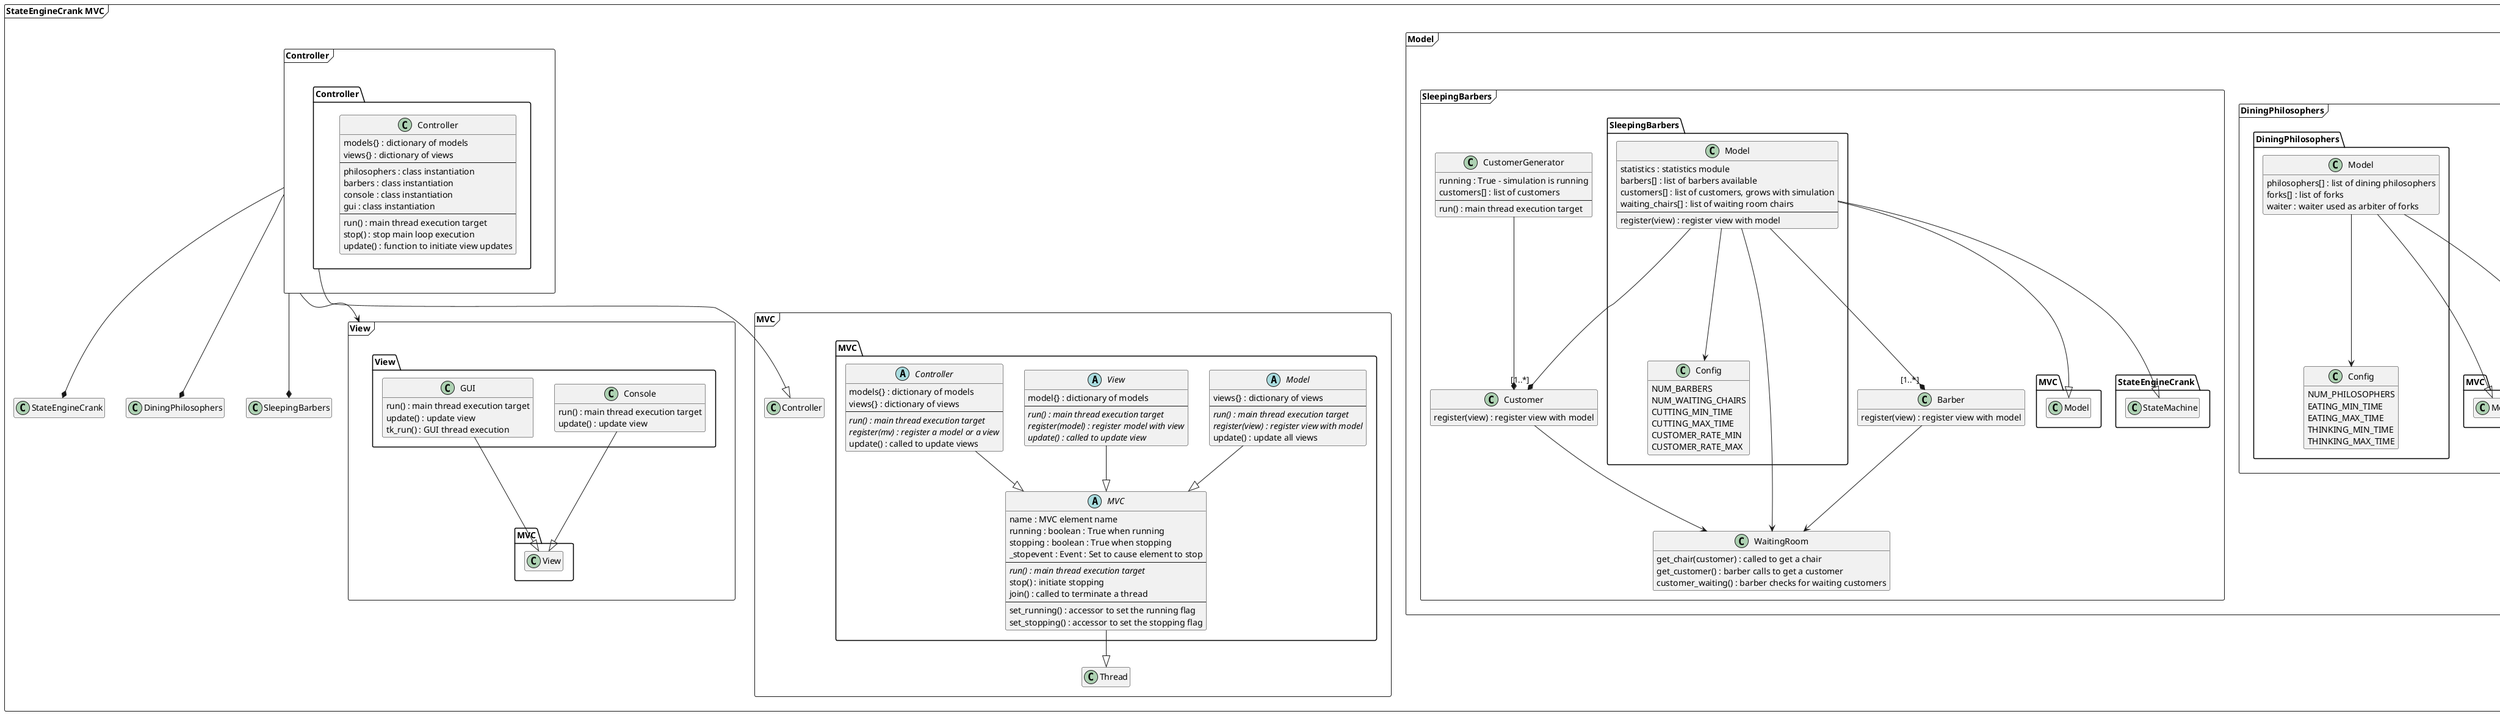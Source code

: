 @startuml

hide empty members

package "StateEngineCrank MVC" <<Frame>> {

    package MVC <<Frame>> {
        class Thread

        abstract class MVC.MVC {
            name : MVC element name
            running : boolean : True when running
            stopping : boolean : True when stopping
            _stopevent : Event : Set to cause element to stop
            ---
            {abstract} run() : main thread execution target
            stop() : initiate stopping
            join() : called to terminate a thread
            ---
            set_running() : accessor to set the running flag
            set_stopping() : accessor to set the stopping flag
        }

        abstract class MVC.Model {
            views{} : dictionary of views
            ---
            {abstract} run() : main thread execution target
            {abstract} register(view) : register view with model
            update() : update all views
        }
        MVC.Model --|> MVC.MVC
        MVC.MVC --|> Thread

        abstract class MVC.View {
            model{} : dictionary of models
            ---
            {abstract} run() : main thread execution target
            {abstract}register(model) : register model with view
            {abstract} update() : called to update view
        }
        MVC.View --|> MVC.MVC

        abstract class MVC.Controller {
            models{} : dictionary of models
            views{} : dictionary of views
            ---
            {abstract} run() : main thread execution target
            {abstract} register(mv) : register a model or a view
            update() : called to update views
        }
        MVC.Controller --|> MVC.MVC
    }

    package Model <<Frame>> {
        package StateEngineCrank <<Frame>> {
            abstract class StateEngineCrank.StateMachine {
                id : statemachine ID
                name : string name
                startup_state : initial state
                running : boolean True when running
                event_queue : queue.Queue()
                current_state : state
                ---
                run() : function to run the state machine
                do() : executes Do() function
                post_event(event) : posts event to state machine
                event(event) : performs event processing
            }
            class StateEngineCrank.Model {
            }
            StateEngineCrank.Model --|> MVC.Model
        }
        package DiningPhilosophers <<Frame>> {
            class DiningPhilosophers.Config {
                NUM_PHILOSOPHERS
                EATING_MIN_TIME
                EATING_MAX_TIME
                THINKING_MIN_TIME
                THINKING_MAX_TIME
            }
            class DiningPhilosophers.Model {
                philosophers[] : list of dining philosophers
                forks[] : list of forks
                waiter : waiter used as arbiter of forks
            }
            DiningPhilosophers.Model --|> MVC.Model
            DiningPhilosophers.Model --> DiningPhilosophers.Config
            DiningPhilosophers.Model --|> StateEngineCrank.StateMachine
        }
        package SleepingBarbers <<Frame>> {
            class WaitingRoom {
                get_chair(customer) : called to get a chair
                get_customer() : barber calls to get a customer
                customer_waiting() : barber checks for waiting customers
            }
            class SleepingBarbers.Config {
                NUM_BARBERS
                NUM_WAITING_CHAIRS
                CUTTING_MIN_TIME
                CUTTING_MAX_TIME
                CUSTOMER_RATE_MIN
                CUSTOMER_RATE_MAX
            }
            class Barber {
                register(view) : register view with model
            }
            Barber --> WaitingRoom

            class Customer {
                register(view) : register view with model
            }
            Customer --> WaitingRoom

            class SleepingBarbers.Model {
                statistics : statistics module
                barbers[] : list of barbers available
                customers[] : list of customers, grows with simulation
                waiting_chairs[] : list of waiting room chairs
                ---
                register(view) : register view with model
            }
            SleepingBarbers.Model --|> MVC.Model
            SleepingBarbers.Model --* "[1..*]" Barber
            SleepingBarbers.Model --* "[1..*]" Customer
            SleepingBarbers.Model --> WaitingRoom
            SleepingBarbers.Model --|> StateEngineCrank.StateMachine
            SleepingBarbers.Model --> SleepingBarbers.Config
            class CustomerGenerator {
                running : True - simulation is running
                customers[] : list of customers
                ---
                run() : main thread execution target
            }
            CustomerGenerator --* Customer
        }
    }

    package View <<Frame>> {
        class View.Console {
            run() : main thread execution target
            update() : update view
        }
        class View.GUI {
            run() : main thread execution target
            update() : update view
            tk_run() : GUI thread execution
        }
        View.Console --|> MVC.View
        View.GUI --|> MVC.View
    }

    package Controller <<Frame>> {
        class Controller.Controller {
            models{} : dictionary of models
            views{} : dictionary of views
            ---
            philosophers : class instantiation
            barbers : class instantiation
            console : class instantiation
            gui : class instantiation
            ---
            run() : main thread execution target
            stop() : stop main loop execution
            update() : function to initiate view updates
        }
    }
    Controller.Controller --|> MVC.Controller
    Controller --* StateEngineCrank
    Controller --* DiningPhilosophers
    Controller --* SleepingBarbers
    Controller --> View
}
@enduml
